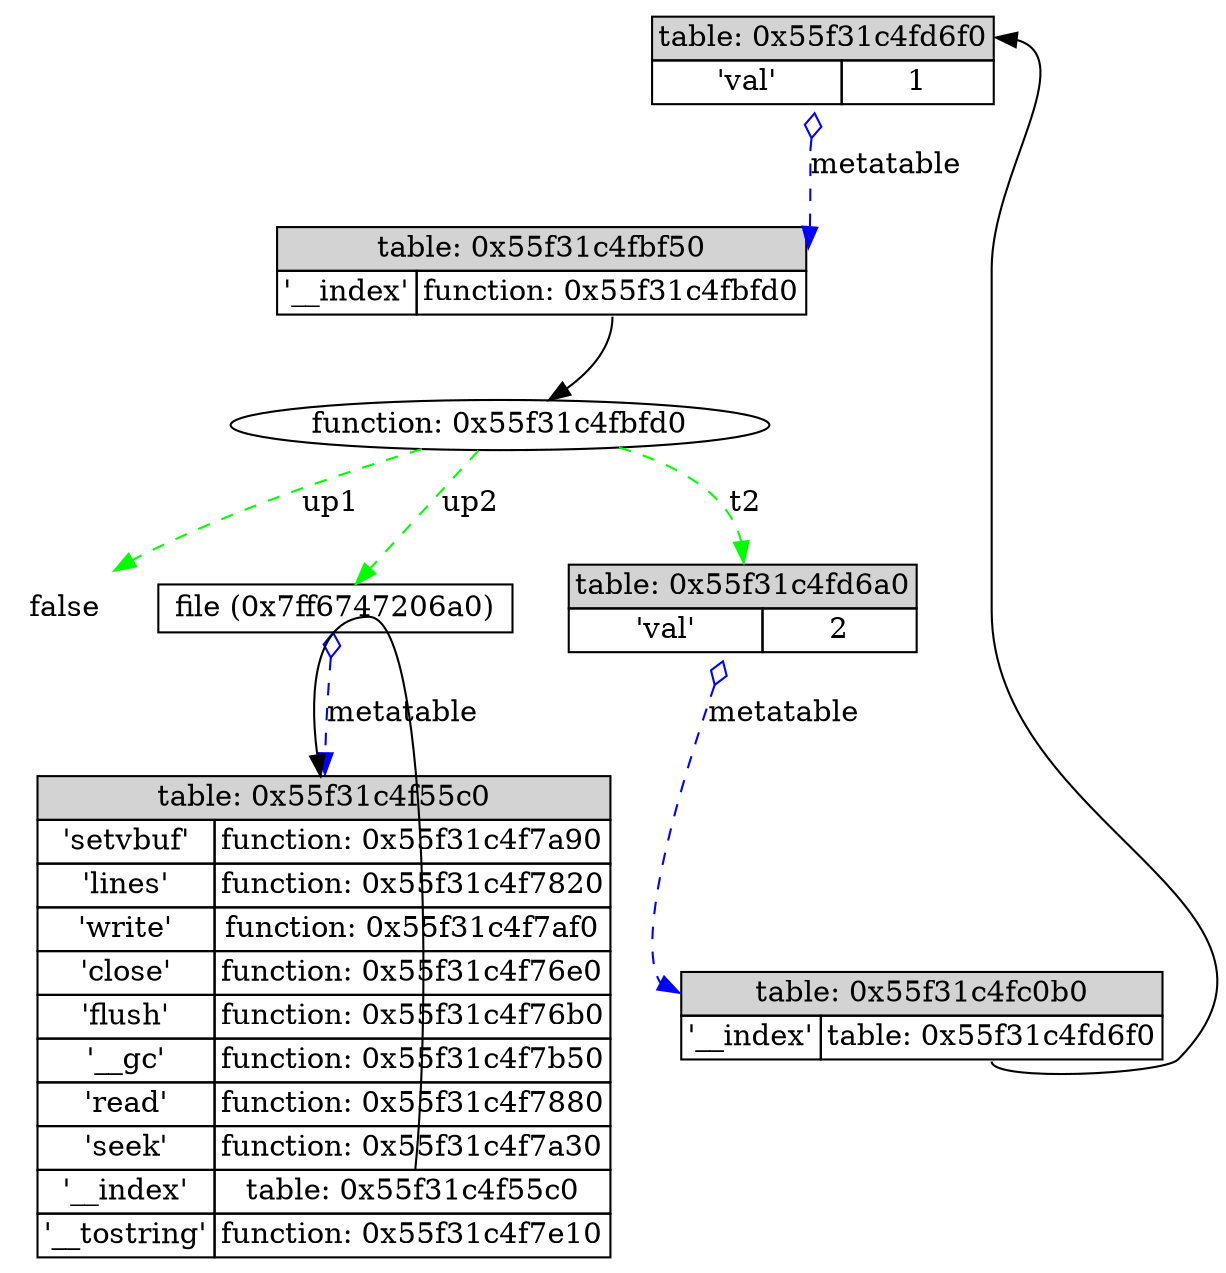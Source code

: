 digraph G {
  1 [label=<<TABLE BORDER="0" CELLBORDER="1" CELLSPACING="0">
  <TR><TD PORT="0" COLSPAN="2" BGCOLOR="lightgrey">table: 0x55f31c4fd6f0</TD></TR>
  <TR><TD PORT="k1">'val'</TD><TD PORT="v1">1</TD></TR>
</TABLE>>,shape="plaintext"];
  2 [label=<<TABLE BORDER="0" CELLBORDER="1" CELLSPACING="0">
  <TR><TD PORT="0" COLSPAN="2" BGCOLOR="lightgrey">table: 0x55f31c4fbf50</TD></TR>
  <TR><TD PORT="k1">'__index'</TD><TD PORT="v1">function: 0x55f31c4fbfd0</TD></TR>
</TABLE>>,shape="plaintext"];
  3 [label="function: 0x55f31c4fbfd0",shape="ellipse",margin="0.01",height="0.3"];
  4 [label=<<TABLE BORDER="0" CELLBORDER="1" CELLSPACING="0">
  <TR><TD PORT="0" COLSPAN="2" BGCOLOR="lightgrey">table: 0x55f31c4fd6a0</TD></TR>
  <TR><TD PORT="k1">'val'</TD><TD PORT="v1">2</TD></TR>
</TABLE>>,shape="plaintext"];
  5 [label="false",shape="plaintext"];
  6 [label="file (0x7ff6747206a0)",shape="box",height="0.3"];
  7 [label=<<TABLE BORDER="0" CELLBORDER="1" CELLSPACING="0">
  <TR><TD PORT="0" COLSPAN="2" BGCOLOR="lightgrey">table: 0x55f31c4fc0b0</TD></TR>
  <TR><TD PORT="k1">'__index'</TD><TD PORT="v1">table: 0x55f31c4fd6f0</TD></TR>
</TABLE>>,shape="plaintext"];
  8 [label=<<TABLE BORDER="0" CELLBORDER="1" CELLSPACING="0">
  <TR><TD PORT="0" COLSPAN="2" BGCOLOR="lightgrey">table: 0x55f31c4f55c0</TD></TR>
  <TR><TD PORT="k1">'setvbuf'</TD><TD PORT="v1">function: 0x55f31c4f7a90</TD></TR>
  <TR><TD PORT="k2">'lines'</TD><TD PORT="v2">function: 0x55f31c4f7820</TD></TR>
  <TR><TD PORT="k3">'write'</TD><TD PORT="v3">function: 0x55f31c4f7af0</TD></TR>
  <TR><TD PORT="k4">'close'</TD><TD PORT="v4">function: 0x55f31c4f76e0</TD></TR>
  <TR><TD PORT="k5">'flush'</TD><TD PORT="v5">function: 0x55f31c4f76b0</TD></TR>
  <TR><TD PORT="k6">'__gc'</TD><TD PORT="v6">function: 0x55f31c4f7b50</TD></TR>
  <TR><TD PORT="k7">'read'</TD><TD PORT="v7">function: 0x55f31c4f7880</TD></TR>
  <TR><TD PORT="k8">'seek'</TD><TD PORT="v8">function: 0x55f31c4f7a30</TD></TR>
  <TR><TD PORT="k9">'__index'</TD><TD PORT="v9">table: 0x55f31c4f55c0</TD></TR>
  <TR><TD PORT="k10">'__tostring'</TD><TD PORT="v10">function: 0x55f31c4f7e10</TD></TR>
</TABLE>>,shape="plaintext"];
  1 -> 2:0 [label="metatable",style="dashed",dir="both",arrowtail="odiamond",color="blue"];
  2:v1 -> 3 [style="solid"];
  3 -> 4:0 [label="t2",style="dashed",color="green"];
  3 -> 5 [label="up1",style="dashed",color="green"];
  3 -> 6 [label="up2",style="dashed",color="green"];
  4 -> 7:0 [label="metatable",style="dashed",dir="both",arrowtail="odiamond",color="blue"];
  6 -> 8:0 [label="metatable",style="dashed",dir="both",arrowtail="odiamond",color="blue"];
  7:v1 -> 1:0 [style="solid"];
  8:v9 -> 8:0 [style="solid"];
}
